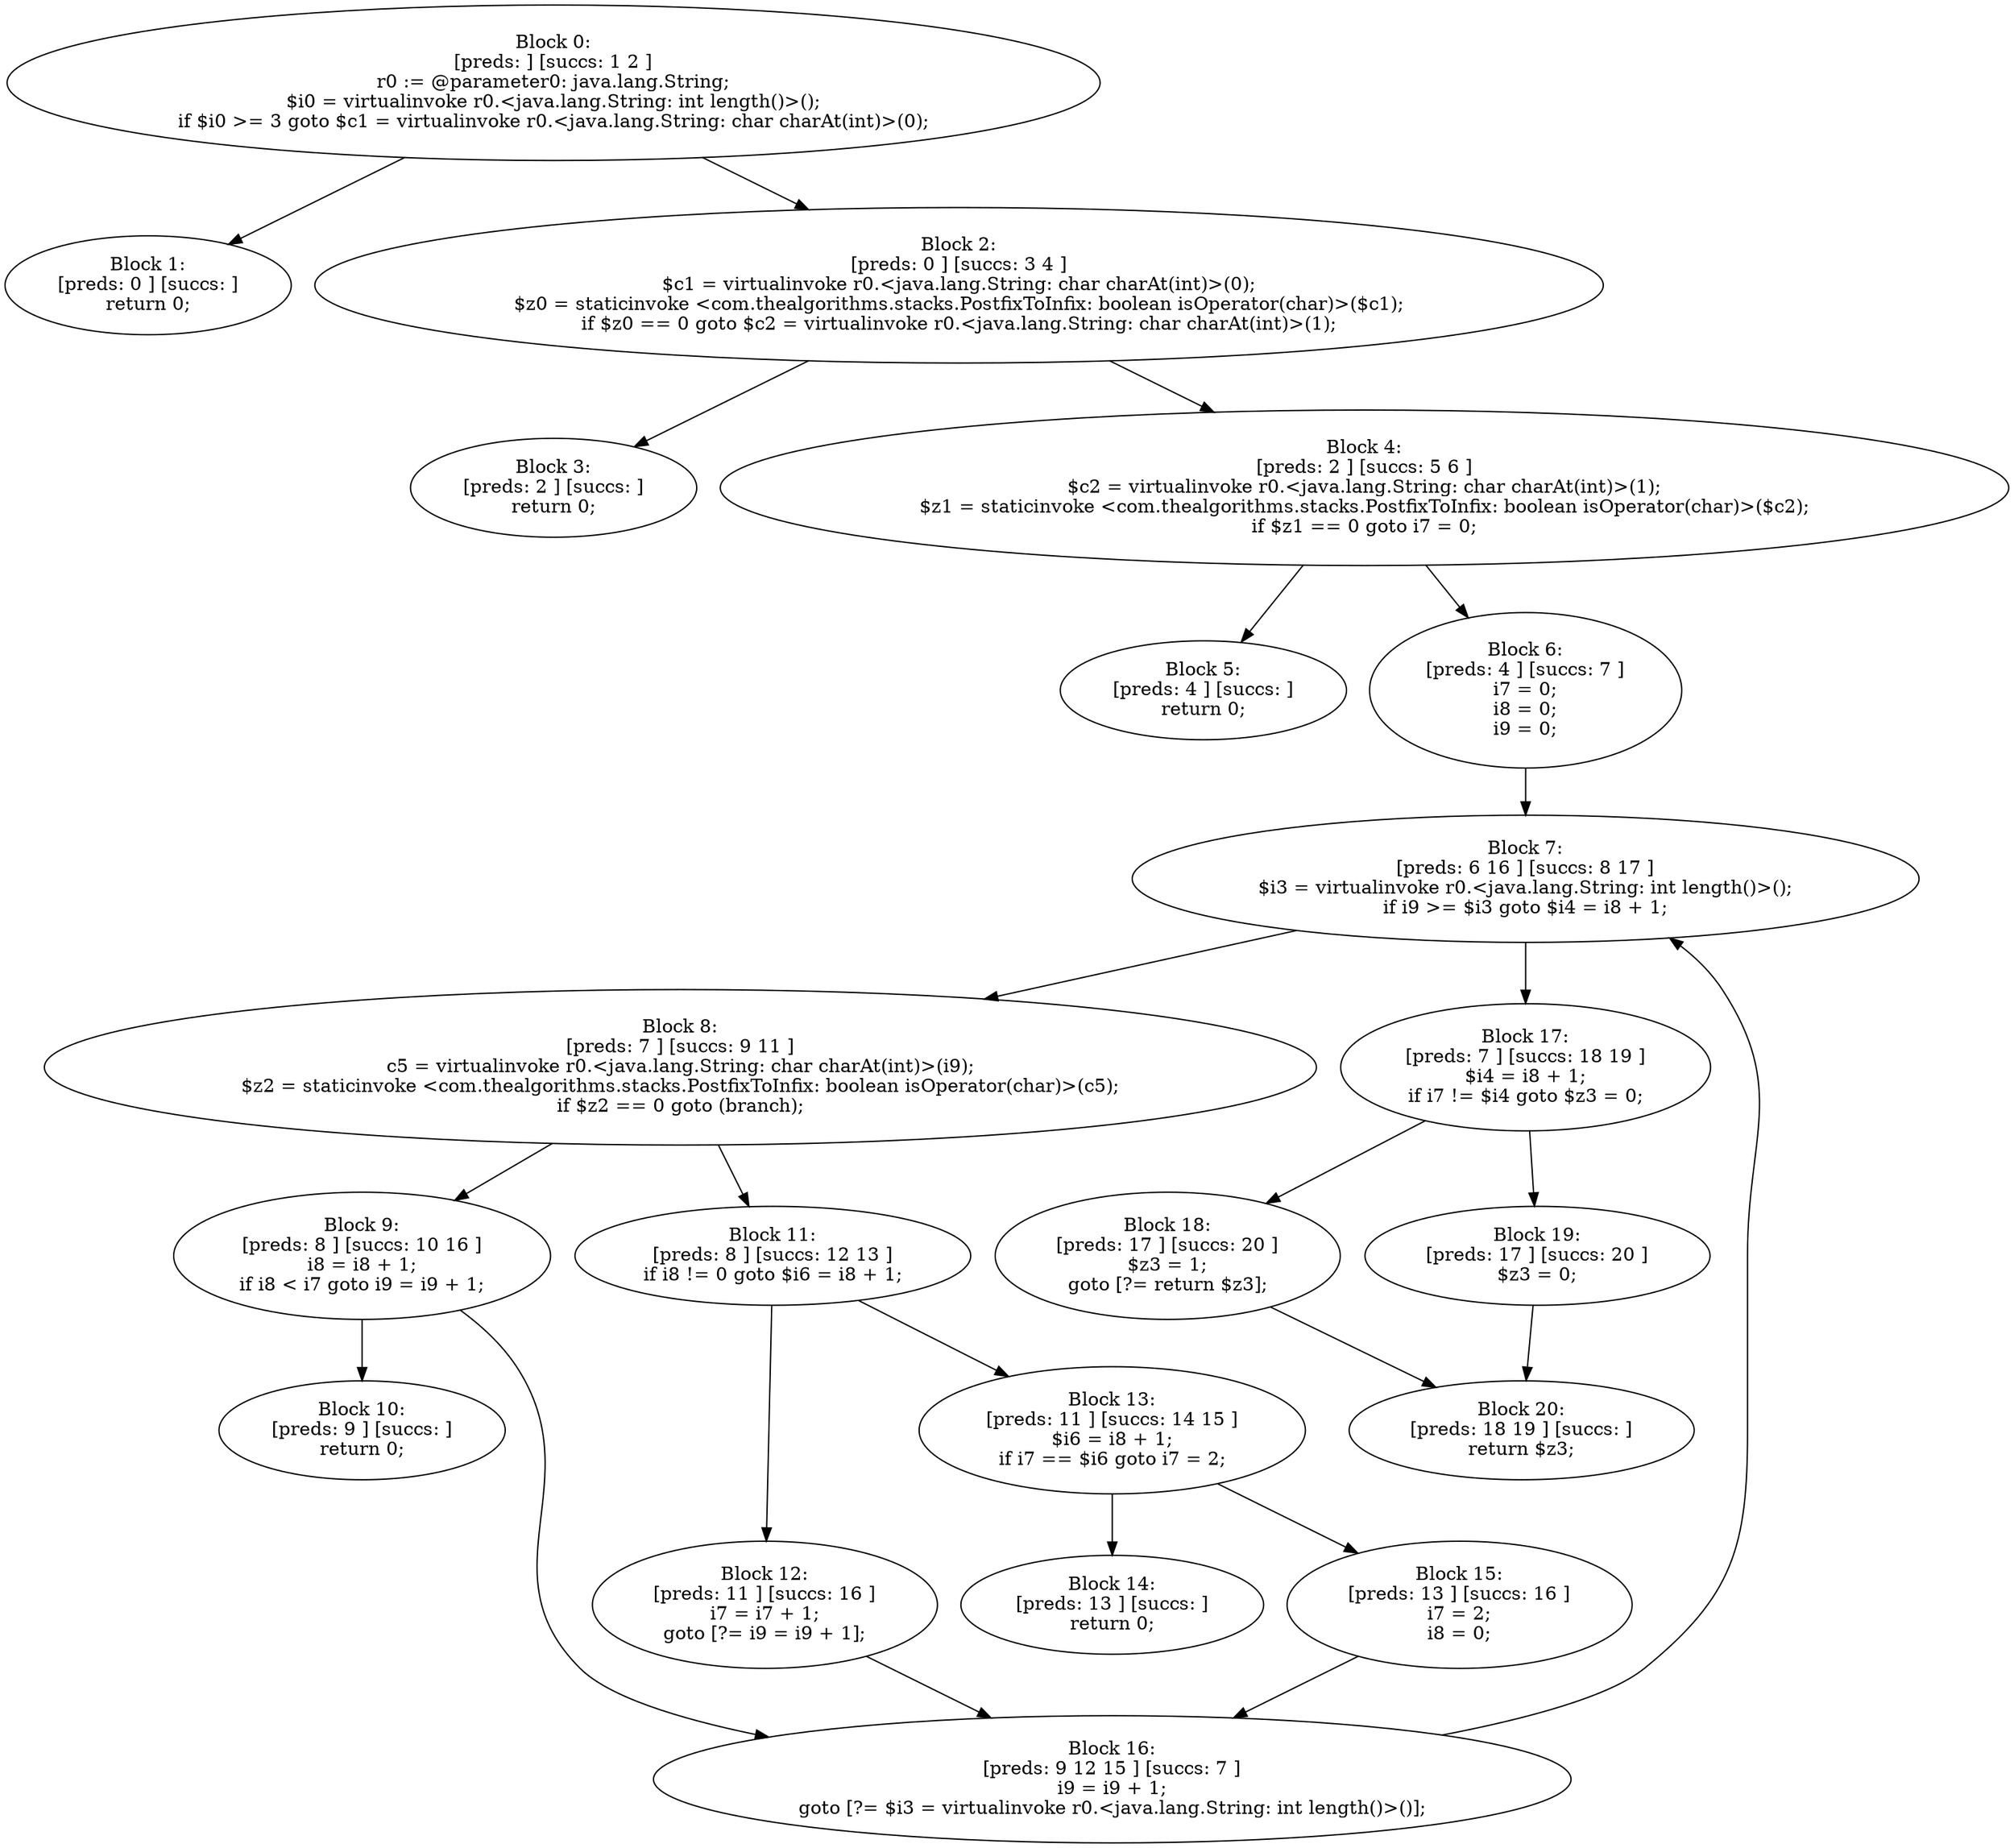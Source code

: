 digraph "unitGraph" {
    "Block 0:
[preds: ] [succs: 1 2 ]
r0 := @parameter0: java.lang.String;
$i0 = virtualinvoke r0.<java.lang.String: int length()>();
if $i0 >= 3 goto $c1 = virtualinvoke r0.<java.lang.String: char charAt(int)>(0);
"
    "Block 1:
[preds: 0 ] [succs: ]
return 0;
"
    "Block 2:
[preds: 0 ] [succs: 3 4 ]
$c1 = virtualinvoke r0.<java.lang.String: char charAt(int)>(0);
$z0 = staticinvoke <com.thealgorithms.stacks.PostfixToInfix: boolean isOperator(char)>($c1);
if $z0 == 0 goto $c2 = virtualinvoke r0.<java.lang.String: char charAt(int)>(1);
"
    "Block 3:
[preds: 2 ] [succs: ]
return 0;
"
    "Block 4:
[preds: 2 ] [succs: 5 6 ]
$c2 = virtualinvoke r0.<java.lang.String: char charAt(int)>(1);
$z1 = staticinvoke <com.thealgorithms.stacks.PostfixToInfix: boolean isOperator(char)>($c2);
if $z1 == 0 goto i7 = 0;
"
    "Block 5:
[preds: 4 ] [succs: ]
return 0;
"
    "Block 6:
[preds: 4 ] [succs: 7 ]
i7 = 0;
i8 = 0;
i9 = 0;
"
    "Block 7:
[preds: 6 16 ] [succs: 8 17 ]
$i3 = virtualinvoke r0.<java.lang.String: int length()>();
if i9 >= $i3 goto $i4 = i8 + 1;
"
    "Block 8:
[preds: 7 ] [succs: 9 11 ]
c5 = virtualinvoke r0.<java.lang.String: char charAt(int)>(i9);
$z2 = staticinvoke <com.thealgorithms.stacks.PostfixToInfix: boolean isOperator(char)>(c5);
if $z2 == 0 goto (branch);
"
    "Block 9:
[preds: 8 ] [succs: 10 16 ]
i8 = i8 + 1;
if i8 < i7 goto i9 = i9 + 1;
"
    "Block 10:
[preds: 9 ] [succs: ]
return 0;
"
    "Block 11:
[preds: 8 ] [succs: 12 13 ]
if i8 != 0 goto $i6 = i8 + 1;
"
    "Block 12:
[preds: 11 ] [succs: 16 ]
i7 = i7 + 1;
goto [?= i9 = i9 + 1];
"
    "Block 13:
[preds: 11 ] [succs: 14 15 ]
$i6 = i8 + 1;
if i7 == $i6 goto i7 = 2;
"
    "Block 14:
[preds: 13 ] [succs: ]
return 0;
"
    "Block 15:
[preds: 13 ] [succs: 16 ]
i7 = 2;
i8 = 0;
"
    "Block 16:
[preds: 9 12 15 ] [succs: 7 ]
i9 = i9 + 1;
goto [?= $i3 = virtualinvoke r0.<java.lang.String: int length()>()];
"
    "Block 17:
[preds: 7 ] [succs: 18 19 ]
$i4 = i8 + 1;
if i7 != $i4 goto $z3 = 0;
"
    "Block 18:
[preds: 17 ] [succs: 20 ]
$z3 = 1;
goto [?= return $z3];
"
    "Block 19:
[preds: 17 ] [succs: 20 ]
$z3 = 0;
"
    "Block 20:
[preds: 18 19 ] [succs: ]
return $z3;
"
    "Block 0:
[preds: ] [succs: 1 2 ]
r0 := @parameter0: java.lang.String;
$i0 = virtualinvoke r0.<java.lang.String: int length()>();
if $i0 >= 3 goto $c1 = virtualinvoke r0.<java.lang.String: char charAt(int)>(0);
"->"Block 1:
[preds: 0 ] [succs: ]
return 0;
";
    "Block 0:
[preds: ] [succs: 1 2 ]
r0 := @parameter0: java.lang.String;
$i0 = virtualinvoke r0.<java.lang.String: int length()>();
if $i0 >= 3 goto $c1 = virtualinvoke r0.<java.lang.String: char charAt(int)>(0);
"->"Block 2:
[preds: 0 ] [succs: 3 4 ]
$c1 = virtualinvoke r0.<java.lang.String: char charAt(int)>(0);
$z0 = staticinvoke <com.thealgorithms.stacks.PostfixToInfix: boolean isOperator(char)>($c1);
if $z0 == 0 goto $c2 = virtualinvoke r0.<java.lang.String: char charAt(int)>(1);
";
    "Block 2:
[preds: 0 ] [succs: 3 4 ]
$c1 = virtualinvoke r0.<java.lang.String: char charAt(int)>(0);
$z0 = staticinvoke <com.thealgorithms.stacks.PostfixToInfix: boolean isOperator(char)>($c1);
if $z0 == 0 goto $c2 = virtualinvoke r0.<java.lang.String: char charAt(int)>(1);
"->"Block 3:
[preds: 2 ] [succs: ]
return 0;
";
    "Block 2:
[preds: 0 ] [succs: 3 4 ]
$c1 = virtualinvoke r0.<java.lang.String: char charAt(int)>(0);
$z0 = staticinvoke <com.thealgorithms.stacks.PostfixToInfix: boolean isOperator(char)>($c1);
if $z0 == 0 goto $c2 = virtualinvoke r0.<java.lang.String: char charAt(int)>(1);
"->"Block 4:
[preds: 2 ] [succs: 5 6 ]
$c2 = virtualinvoke r0.<java.lang.String: char charAt(int)>(1);
$z1 = staticinvoke <com.thealgorithms.stacks.PostfixToInfix: boolean isOperator(char)>($c2);
if $z1 == 0 goto i7 = 0;
";
    "Block 4:
[preds: 2 ] [succs: 5 6 ]
$c2 = virtualinvoke r0.<java.lang.String: char charAt(int)>(1);
$z1 = staticinvoke <com.thealgorithms.stacks.PostfixToInfix: boolean isOperator(char)>($c2);
if $z1 == 0 goto i7 = 0;
"->"Block 5:
[preds: 4 ] [succs: ]
return 0;
";
    "Block 4:
[preds: 2 ] [succs: 5 6 ]
$c2 = virtualinvoke r0.<java.lang.String: char charAt(int)>(1);
$z1 = staticinvoke <com.thealgorithms.stacks.PostfixToInfix: boolean isOperator(char)>($c2);
if $z1 == 0 goto i7 = 0;
"->"Block 6:
[preds: 4 ] [succs: 7 ]
i7 = 0;
i8 = 0;
i9 = 0;
";
    "Block 6:
[preds: 4 ] [succs: 7 ]
i7 = 0;
i8 = 0;
i9 = 0;
"->"Block 7:
[preds: 6 16 ] [succs: 8 17 ]
$i3 = virtualinvoke r0.<java.lang.String: int length()>();
if i9 >= $i3 goto $i4 = i8 + 1;
";
    "Block 7:
[preds: 6 16 ] [succs: 8 17 ]
$i3 = virtualinvoke r0.<java.lang.String: int length()>();
if i9 >= $i3 goto $i4 = i8 + 1;
"->"Block 8:
[preds: 7 ] [succs: 9 11 ]
c5 = virtualinvoke r0.<java.lang.String: char charAt(int)>(i9);
$z2 = staticinvoke <com.thealgorithms.stacks.PostfixToInfix: boolean isOperator(char)>(c5);
if $z2 == 0 goto (branch);
";
    "Block 7:
[preds: 6 16 ] [succs: 8 17 ]
$i3 = virtualinvoke r0.<java.lang.String: int length()>();
if i9 >= $i3 goto $i4 = i8 + 1;
"->"Block 17:
[preds: 7 ] [succs: 18 19 ]
$i4 = i8 + 1;
if i7 != $i4 goto $z3 = 0;
";
    "Block 8:
[preds: 7 ] [succs: 9 11 ]
c5 = virtualinvoke r0.<java.lang.String: char charAt(int)>(i9);
$z2 = staticinvoke <com.thealgorithms.stacks.PostfixToInfix: boolean isOperator(char)>(c5);
if $z2 == 0 goto (branch);
"->"Block 9:
[preds: 8 ] [succs: 10 16 ]
i8 = i8 + 1;
if i8 < i7 goto i9 = i9 + 1;
";
    "Block 8:
[preds: 7 ] [succs: 9 11 ]
c5 = virtualinvoke r0.<java.lang.String: char charAt(int)>(i9);
$z2 = staticinvoke <com.thealgorithms.stacks.PostfixToInfix: boolean isOperator(char)>(c5);
if $z2 == 0 goto (branch);
"->"Block 11:
[preds: 8 ] [succs: 12 13 ]
if i8 != 0 goto $i6 = i8 + 1;
";
    "Block 9:
[preds: 8 ] [succs: 10 16 ]
i8 = i8 + 1;
if i8 < i7 goto i9 = i9 + 1;
"->"Block 10:
[preds: 9 ] [succs: ]
return 0;
";
    "Block 9:
[preds: 8 ] [succs: 10 16 ]
i8 = i8 + 1;
if i8 < i7 goto i9 = i9 + 1;
"->"Block 16:
[preds: 9 12 15 ] [succs: 7 ]
i9 = i9 + 1;
goto [?= $i3 = virtualinvoke r0.<java.lang.String: int length()>()];
";
    "Block 11:
[preds: 8 ] [succs: 12 13 ]
if i8 != 0 goto $i6 = i8 + 1;
"->"Block 12:
[preds: 11 ] [succs: 16 ]
i7 = i7 + 1;
goto [?= i9 = i9 + 1];
";
    "Block 11:
[preds: 8 ] [succs: 12 13 ]
if i8 != 0 goto $i6 = i8 + 1;
"->"Block 13:
[preds: 11 ] [succs: 14 15 ]
$i6 = i8 + 1;
if i7 == $i6 goto i7 = 2;
";
    "Block 12:
[preds: 11 ] [succs: 16 ]
i7 = i7 + 1;
goto [?= i9 = i9 + 1];
"->"Block 16:
[preds: 9 12 15 ] [succs: 7 ]
i9 = i9 + 1;
goto [?= $i3 = virtualinvoke r0.<java.lang.String: int length()>()];
";
    "Block 13:
[preds: 11 ] [succs: 14 15 ]
$i6 = i8 + 1;
if i7 == $i6 goto i7 = 2;
"->"Block 14:
[preds: 13 ] [succs: ]
return 0;
";
    "Block 13:
[preds: 11 ] [succs: 14 15 ]
$i6 = i8 + 1;
if i7 == $i6 goto i7 = 2;
"->"Block 15:
[preds: 13 ] [succs: 16 ]
i7 = 2;
i8 = 0;
";
    "Block 15:
[preds: 13 ] [succs: 16 ]
i7 = 2;
i8 = 0;
"->"Block 16:
[preds: 9 12 15 ] [succs: 7 ]
i9 = i9 + 1;
goto [?= $i3 = virtualinvoke r0.<java.lang.String: int length()>()];
";
    "Block 16:
[preds: 9 12 15 ] [succs: 7 ]
i9 = i9 + 1;
goto [?= $i3 = virtualinvoke r0.<java.lang.String: int length()>()];
"->"Block 7:
[preds: 6 16 ] [succs: 8 17 ]
$i3 = virtualinvoke r0.<java.lang.String: int length()>();
if i9 >= $i3 goto $i4 = i8 + 1;
";
    "Block 17:
[preds: 7 ] [succs: 18 19 ]
$i4 = i8 + 1;
if i7 != $i4 goto $z3 = 0;
"->"Block 18:
[preds: 17 ] [succs: 20 ]
$z3 = 1;
goto [?= return $z3];
";
    "Block 17:
[preds: 7 ] [succs: 18 19 ]
$i4 = i8 + 1;
if i7 != $i4 goto $z3 = 0;
"->"Block 19:
[preds: 17 ] [succs: 20 ]
$z3 = 0;
";
    "Block 18:
[preds: 17 ] [succs: 20 ]
$z3 = 1;
goto [?= return $z3];
"->"Block 20:
[preds: 18 19 ] [succs: ]
return $z3;
";
    "Block 19:
[preds: 17 ] [succs: 20 ]
$z3 = 0;
"->"Block 20:
[preds: 18 19 ] [succs: ]
return $z3;
";
}
